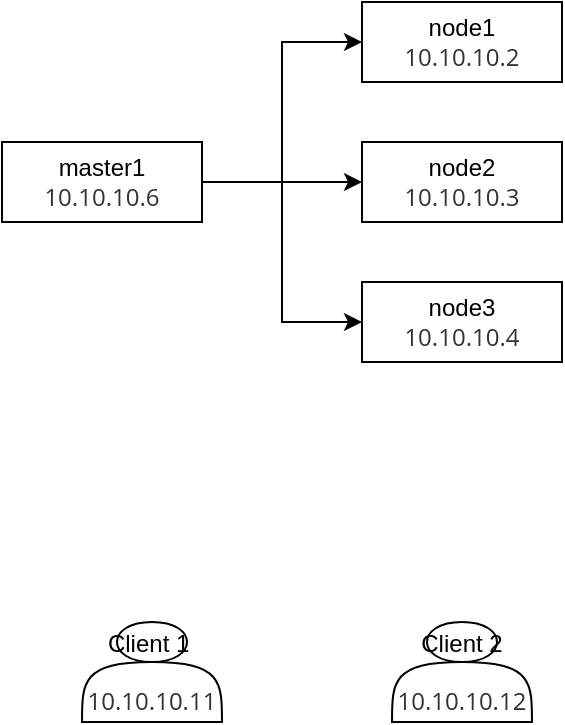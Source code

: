 <mxfile version="28.0.6">
  <diagram name="第 1 页" id="suvy1HZ4bt8ngp4mgRus">
    <mxGraphModel dx="763" dy="1126" grid="1" gridSize="10" guides="1" tooltips="1" connect="1" arrows="1" fold="1" page="1" pageScale="1" pageWidth="827" pageHeight="1169" math="0" shadow="0">
      <root>
        <mxCell id="0" />
        <mxCell id="1" parent="0" />
        <mxCell id="K8PyboY32x09uP1oWoMW-4" value="" style="edgeStyle=orthogonalEdgeStyle;rounded=0;orthogonalLoop=1;jettySize=auto;html=1;" parent="1" source="K8PyboY32x09uP1oWoMW-2" target="K8PyboY32x09uP1oWoMW-3" edge="1">
          <mxGeometry relative="1" as="geometry" />
        </mxCell>
        <mxCell id="K8PyboY32x09uP1oWoMW-7" style="edgeStyle=orthogonalEdgeStyle;rounded=0;orthogonalLoop=1;jettySize=auto;html=1;exitX=1;exitY=0.5;exitDx=0;exitDy=0;entryX=0;entryY=0.5;entryDx=0;entryDy=0;" parent="1" source="K8PyboY32x09uP1oWoMW-2" target="K8PyboY32x09uP1oWoMW-6" edge="1">
          <mxGeometry relative="1" as="geometry" />
        </mxCell>
        <mxCell id="K8PyboY32x09uP1oWoMW-8" style="edgeStyle=orthogonalEdgeStyle;rounded=0;orthogonalLoop=1;jettySize=auto;html=1;exitX=1;exitY=0.5;exitDx=0;exitDy=0;entryX=0;entryY=0.5;entryDx=0;entryDy=0;" parent="1" source="K8PyboY32x09uP1oWoMW-2" target="K8PyboY32x09uP1oWoMW-5" edge="1">
          <mxGeometry relative="1" as="geometry" />
        </mxCell>
        <mxCell id="K8PyboY32x09uP1oWoMW-2" value="master1&lt;br&gt;&lt;span style=&quot;caret-color: rgb(0, 122, 255); color: rgb(51, 51, 51); font-family: &amp;quot;Open Sans&amp;quot;, &amp;quot;Clear Sans&amp;quot;, &amp;quot;Helvetica Neue&amp;quot;, Helvetica, Arial, &amp;quot;Segoe UI Emoji&amp;quot;, &amp;quot;SF Pro&amp;quot;, sans-serif; orphans: 4; text-align: start; white-space-collapse: preserve; background-color: rgb(255, 255, 255);&quot;&gt;&lt;font style=&quot;font-size: 12px;&quot;&gt;10.10.10.6&lt;/font&gt;&lt;/span&gt;" style="rounded=0;whiteSpace=wrap;html=1;" parent="1" vertex="1">
          <mxGeometry x="100" y="210" width="100" height="40" as="geometry" />
        </mxCell>
        <mxCell id="K8PyboY32x09uP1oWoMW-3" value="node2&lt;br&gt;&lt;span style=&quot;color: rgb(51, 51, 51); font-family: &amp;quot;Open Sans&amp;quot;, &amp;quot;Clear Sans&amp;quot;, &amp;quot;Helvetica Neue&amp;quot;, Helvetica, Arial, &amp;quot;Segoe UI Emoji&amp;quot;, &amp;quot;SF Pro&amp;quot;, sans-serif; orphans: 4; text-align: start; caret-color: rgb(0, 122, 255); white-space-collapse: preserve; background-color: rgb(255, 255, 255);&quot;&gt;10.10.10.3&lt;/span&gt;" style="rounded=0;whiteSpace=wrap;html=1;" parent="1" vertex="1">
          <mxGeometry x="280" y="210" width="100" height="40" as="geometry" />
        </mxCell>
        <mxCell id="K8PyboY32x09uP1oWoMW-5" value="node1&lt;br&gt;&lt;span style=&quot;color: rgb(51, 51, 51); font-family: &amp;quot;Open Sans&amp;quot;, &amp;quot;Clear Sans&amp;quot;, &amp;quot;Helvetica Neue&amp;quot;, Helvetica, Arial, &amp;quot;Segoe UI Emoji&amp;quot;, &amp;quot;SF Pro&amp;quot;, sans-serif; orphans: 4; text-align: start; caret-color: rgb(0, 122, 255); white-space-collapse: preserve; background-color: rgb(255, 255, 255);&quot;&gt;10.10.10.2&lt;/span&gt;" style="rounded=0;whiteSpace=wrap;html=1;" parent="1" vertex="1">
          <mxGeometry x="280" y="140" width="100" height="40" as="geometry" />
        </mxCell>
        <mxCell id="K8PyboY32x09uP1oWoMW-6" value="node3&lt;div&gt;&lt;span style=&quot;color: rgb(51, 51, 51); font-family: &amp;quot;Open Sans&amp;quot;, &amp;quot;Clear Sans&amp;quot;, &amp;quot;Helvetica Neue&amp;quot;, Helvetica, Arial, &amp;quot;Segoe UI Emoji&amp;quot;, &amp;quot;SF Pro&amp;quot;, sans-serif; orphans: 4; text-align: start; caret-color: rgb(0, 122, 255); white-space-collapse: preserve; background-color: rgb(255, 255, 255);&quot;&gt;10.10.10.4&lt;/span&gt;&lt;/div&gt;" style="rounded=0;whiteSpace=wrap;html=1;" parent="1" vertex="1">
          <mxGeometry x="280" y="280" width="100" height="40" as="geometry" />
        </mxCell>
        <mxCell id="9e5Xm1mwAJ-Z70lC7RG3-2" value="Client 1&amp;nbsp;&lt;br&gt;&lt;span style=&quot;color: rgb(51, 51, 51); font-family: &amp;quot;Open Sans&amp;quot;, &amp;quot;Clear Sans&amp;quot;, &amp;quot;Helvetica Neue&amp;quot;, Helvetica, Arial, &amp;quot;Segoe UI Emoji&amp;quot;, &amp;quot;SF Pro&amp;quot;, sans-serif; orphans: 4; text-align: start; caret-color: rgb(0, 122, 255); white-space-collapse: preserve; background-color: rgb(255, 255, 255);&quot;&gt;&lt;br/&gt;10.10.10.11&lt;/span&gt;" style="shape=actor;whiteSpace=wrap;html=1;" vertex="1" parent="1">
          <mxGeometry x="140" y="450" width="70" height="50" as="geometry" />
        </mxCell>
        <mxCell id="9e5Xm1mwAJ-Z70lC7RG3-3" value="Client 2&lt;br&gt;&lt;span style=&quot;color: rgb(51, 51, 51); font-family: &amp;quot;Open Sans&amp;quot;, &amp;quot;Clear Sans&amp;quot;, &amp;quot;Helvetica Neue&amp;quot;, Helvetica, Arial, &amp;quot;Segoe UI Emoji&amp;quot;, &amp;quot;SF Pro&amp;quot;, sans-serif; orphans: 4; text-align: start; caret-color: rgb(0, 122, 255); white-space-collapse: preserve; background-color: rgb(255, 255, 255);&quot;&gt;&lt;br/&gt;10.10.10.12&lt;/span&gt;" style="shape=actor;whiteSpace=wrap;html=1;" vertex="1" parent="1">
          <mxGeometry x="295" y="450" width="70" height="50" as="geometry" />
        </mxCell>
      </root>
    </mxGraphModel>
  </diagram>
</mxfile>
